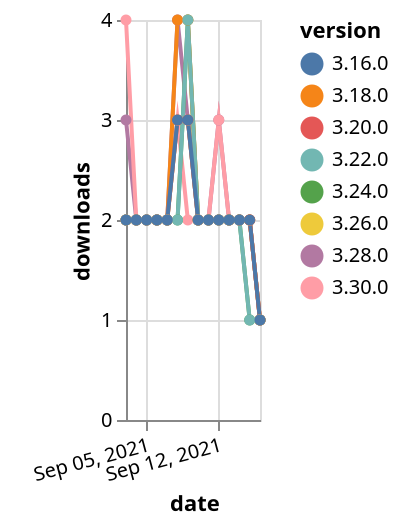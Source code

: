 {"$schema": "https://vega.github.io/schema/vega-lite/v5.json", "description": "A simple bar chart with embedded data.", "data": {"values": [{"date": "2021-09-03", "total": 692, "delta": 3, "version": "3.28.0"}, {"date": "2021-09-04", "total": 694, "delta": 2, "version": "3.28.0"}, {"date": "2021-09-05", "total": 696, "delta": 2, "version": "3.28.0"}, {"date": "2021-09-06", "total": 698, "delta": 2, "version": "3.28.0"}, {"date": "2021-09-07", "total": 700, "delta": 2, "version": "3.28.0"}, {"date": "2021-09-08", "total": 704, "delta": 4, "version": "3.28.0"}, {"date": "2021-09-09", "total": 707, "delta": 3, "version": "3.28.0"}, {"date": "2021-09-10", "total": 709, "delta": 2, "version": "3.28.0"}, {"date": "2021-09-11", "total": 711, "delta": 2, "version": "3.28.0"}, {"date": "2021-09-12", "total": 714, "delta": 3, "version": "3.28.0"}, {"date": "2021-09-13", "total": 716, "delta": 2, "version": "3.28.0"}, {"date": "2021-09-14", "total": 718, "delta": 2, "version": "3.28.0"}, {"date": "2021-09-15", "total": 720, "delta": 2, "version": "3.28.0"}, {"date": "2021-09-16", "total": 721, "delta": 1, "version": "3.28.0"}, {"date": "2021-09-03", "total": 214, "delta": 4, "version": "3.30.0"}, {"date": "2021-09-04", "total": 216, "delta": 2, "version": "3.30.0"}, {"date": "2021-09-05", "total": 218, "delta": 2, "version": "3.30.0"}, {"date": "2021-09-06", "total": 220, "delta": 2, "version": "3.30.0"}, {"date": "2021-09-07", "total": 222, "delta": 2, "version": "3.30.0"}, {"date": "2021-09-08", "total": 225, "delta": 3, "version": "3.30.0"}, {"date": "2021-09-09", "total": 227, "delta": 2, "version": "3.30.0"}, {"date": "2021-09-10", "total": 229, "delta": 2, "version": "3.30.0"}, {"date": "2021-09-11", "total": 231, "delta": 2, "version": "3.30.0"}, {"date": "2021-09-12", "total": 234, "delta": 3, "version": "3.30.0"}, {"date": "2021-09-13", "total": 236, "delta": 2, "version": "3.30.0"}, {"date": "2021-09-14", "total": 238, "delta": 2, "version": "3.30.0"}, {"date": "2021-09-15", "total": 240, "delta": 2, "version": "3.30.0"}, {"date": "2021-09-16", "total": 241, "delta": 1, "version": "3.30.0"}, {"date": "2021-09-03", "total": 1463, "delta": 2, "version": "3.24.0"}, {"date": "2021-09-04", "total": 1465, "delta": 2, "version": "3.24.0"}, {"date": "2021-09-05", "total": 1467, "delta": 2, "version": "3.24.0"}, {"date": "2021-09-06", "total": 1469, "delta": 2, "version": "3.24.0"}, {"date": "2021-09-07", "total": 1471, "delta": 2, "version": "3.24.0"}, {"date": "2021-09-08", "total": 1473, "delta": 2, "version": "3.24.0"}, {"date": "2021-09-09", "total": 1477, "delta": 4, "version": "3.24.0"}, {"date": "2021-09-10", "total": 1479, "delta": 2, "version": "3.24.0"}, {"date": "2021-09-11", "total": 1481, "delta": 2, "version": "3.24.0"}, {"date": "2021-09-12", "total": 1483, "delta": 2, "version": "3.24.0"}, {"date": "2021-09-13", "total": 1485, "delta": 2, "version": "3.24.0"}, {"date": "2021-09-14", "total": 1487, "delta": 2, "version": "3.24.0"}, {"date": "2021-09-15", "total": 1488, "delta": 1, "version": "3.24.0"}, {"date": "2021-09-16", "total": 1489, "delta": 1, "version": "3.24.0"}, {"date": "2021-09-03", "total": 1009, "delta": 2, "version": "3.26.0"}, {"date": "2021-09-04", "total": 1011, "delta": 2, "version": "3.26.0"}, {"date": "2021-09-05", "total": 1013, "delta": 2, "version": "3.26.0"}, {"date": "2021-09-06", "total": 1015, "delta": 2, "version": "3.26.0"}, {"date": "2021-09-07", "total": 1017, "delta": 2, "version": "3.26.0"}, {"date": "2021-09-08", "total": 1020, "delta": 3, "version": "3.26.0"}, {"date": "2021-09-09", "total": 1023, "delta": 3, "version": "3.26.0"}, {"date": "2021-09-10", "total": 1025, "delta": 2, "version": "3.26.0"}, {"date": "2021-09-11", "total": 1027, "delta": 2, "version": "3.26.0"}, {"date": "2021-09-12", "total": 1029, "delta": 2, "version": "3.26.0"}, {"date": "2021-09-13", "total": 1031, "delta": 2, "version": "3.26.0"}, {"date": "2021-09-14", "total": 1033, "delta": 2, "version": "3.26.0"}, {"date": "2021-09-15", "total": 1035, "delta": 2, "version": "3.26.0"}, {"date": "2021-09-16", "total": 1036, "delta": 1, "version": "3.26.0"}, {"date": "2021-09-03", "total": 2468, "delta": 2, "version": "3.18.0"}, {"date": "2021-09-04", "total": 2470, "delta": 2, "version": "3.18.0"}, {"date": "2021-09-05", "total": 2472, "delta": 2, "version": "3.18.0"}, {"date": "2021-09-06", "total": 2474, "delta": 2, "version": "3.18.0"}, {"date": "2021-09-07", "total": 2476, "delta": 2, "version": "3.18.0"}, {"date": "2021-09-08", "total": 2480, "delta": 4, "version": "3.18.0"}, {"date": "2021-09-09", "total": 2484, "delta": 4, "version": "3.18.0"}, {"date": "2021-09-10", "total": 2486, "delta": 2, "version": "3.18.0"}, {"date": "2021-09-11", "total": 2488, "delta": 2, "version": "3.18.0"}, {"date": "2021-09-12", "total": 2490, "delta": 2, "version": "3.18.0"}, {"date": "2021-09-13", "total": 2492, "delta": 2, "version": "3.18.0"}, {"date": "2021-09-14", "total": 2494, "delta": 2, "version": "3.18.0"}, {"date": "2021-09-15", "total": 2496, "delta": 2, "version": "3.18.0"}, {"date": "2021-09-16", "total": 2497, "delta": 1, "version": "3.18.0"}, {"date": "2021-09-03", "total": 2055, "delta": 2, "version": "3.20.0"}, {"date": "2021-09-04", "total": 2057, "delta": 2, "version": "3.20.0"}, {"date": "2021-09-05", "total": 2059, "delta": 2, "version": "3.20.0"}, {"date": "2021-09-06", "total": 2061, "delta": 2, "version": "3.20.0"}, {"date": "2021-09-07", "total": 2063, "delta": 2, "version": "3.20.0"}, {"date": "2021-09-08", "total": 2066, "delta": 3, "version": "3.20.0"}, {"date": "2021-09-09", "total": 2069, "delta": 3, "version": "3.20.0"}, {"date": "2021-09-10", "total": 2071, "delta": 2, "version": "3.20.0"}, {"date": "2021-09-11", "total": 2073, "delta": 2, "version": "3.20.0"}, {"date": "2021-09-12", "total": 2075, "delta": 2, "version": "3.20.0"}, {"date": "2021-09-13", "total": 2077, "delta": 2, "version": "3.20.0"}, {"date": "2021-09-14", "total": 2079, "delta": 2, "version": "3.20.0"}, {"date": "2021-09-15", "total": 2081, "delta": 2, "version": "3.20.0"}, {"date": "2021-09-16", "total": 2082, "delta": 1, "version": "3.20.0"}, {"date": "2021-09-03", "total": 1622, "delta": 2, "version": "3.22.0"}, {"date": "2021-09-04", "total": 1624, "delta": 2, "version": "3.22.0"}, {"date": "2021-09-05", "total": 1626, "delta": 2, "version": "3.22.0"}, {"date": "2021-09-06", "total": 1628, "delta": 2, "version": "3.22.0"}, {"date": "2021-09-07", "total": 1630, "delta": 2, "version": "3.22.0"}, {"date": "2021-09-08", "total": 1632, "delta": 2, "version": "3.22.0"}, {"date": "2021-09-09", "total": 1636, "delta": 4, "version": "3.22.0"}, {"date": "2021-09-10", "total": 1638, "delta": 2, "version": "3.22.0"}, {"date": "2021-09-11", "total": 1640, "delta": 2, "version": "3.22.0"}, {"date": "2021-09-12", "total": 1642, "delta": 2, "version": "3.22.0"}, {"date": "2021-09-13", "total": 1644, "delta": 2, "version": "3.22.0"}, {"date": "2021-09-14", "total": 1646, "delta": 2, "version": "3.22.0"}, {"date": "2021-09-15", "total": 1647, "delta": 1, "version": "3.22.0"}, {"date": "2021-09-16", "total": 1648, "delta": 1, "version": "3.22.0"}, {"date": "2021-09-03", "total": 2316, "delta": 2, "version": "3.16.0"}, {"date": "2021-09-04", "total": 2318, "delta": 2, "version": "3.16.0"}, {"date": "2021-09-05", "total": 2320, "delta": 2, "version": "3.16.0"}, {"date": "2021-09-06", "total": 2322, "delta": 2, "version": "3.16.0"}, {"date": "2021-09-07", "total": 2324, "delta": 2, "version": "3.16.0"}, {"date": "2021-09-08", "total": 2327, "delta": 3, "version": "3.16.0"}, {"date": "2021-09-09", "total": 2330, "delta": 3, "version": "3.16.0"}, {"date": "2021-09-10", "total": 2332, "delta": 2, "version": "3.16.0"}, {"date": "2021-09-11", "total": 2334, "delta": 2, "version": "3.16.0"}, {"date": "2021-09-12", "total": 2336, "delta": 2, "version": "3.16.0"}, {"date": "2021-09-13", "total": 2338, "delta": 2, "version": "3.16.0"}, {"date": "2021-09-14", "total": 2340, "delta": 2, "version": "3.16.0"}, {"date": "2021-09-15", "total": 2342, "delta": 2, "version": "3.16.0"}, {"date": "2021-09-16", "total": 2343, "delta": 1, "version": "3.16.0"}]}, "width": "container", "mark": {"type": "line", "point": {"filled": true}}, "encoding": {"x": {"field": "date", "type": "temporal", "timeUnit": "yearmonthdate", "title": "date", "axis": {"labelAngle": -15}}, "y": {"field": "delta", "type": "quantitative", "title": "downloads"}, "color": {"field": "version", "type": "nominal"}, "tooltip": {"field": "delta"}}}